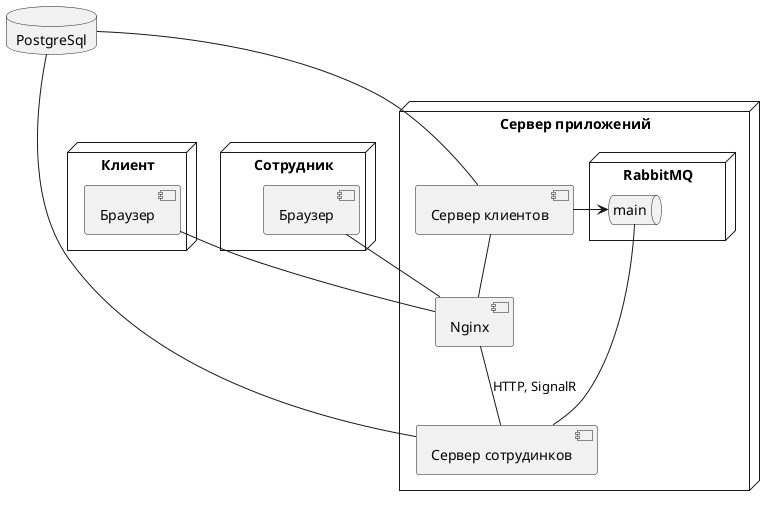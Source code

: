 ﻿@startuml
'https://plantuml.com/deployment-diagram
node Клиент {
    component Браузер as Client
}

node Сотрудник {
    component Браузер as Employee
}

node "Сервер приложений" {
    component "Сервер клиентов" as ASPClient
    component "Сервер сотрудинков" as ASPEmployee
    component Nginx
    Client -- Nginx
    ASPClient -- Nginx
    Employee -- Nginx
    Nginx -- ASPEmployee : HTTP, SignalR
    node RabbitMQ {
        queue main 
        main <- ASPClient
        main -- ASPEmployee
    }
}

database PostgreSql {
    PostgreSql -- ASPClient
    PostgreSql -- ASPEmployee
}

@enduml